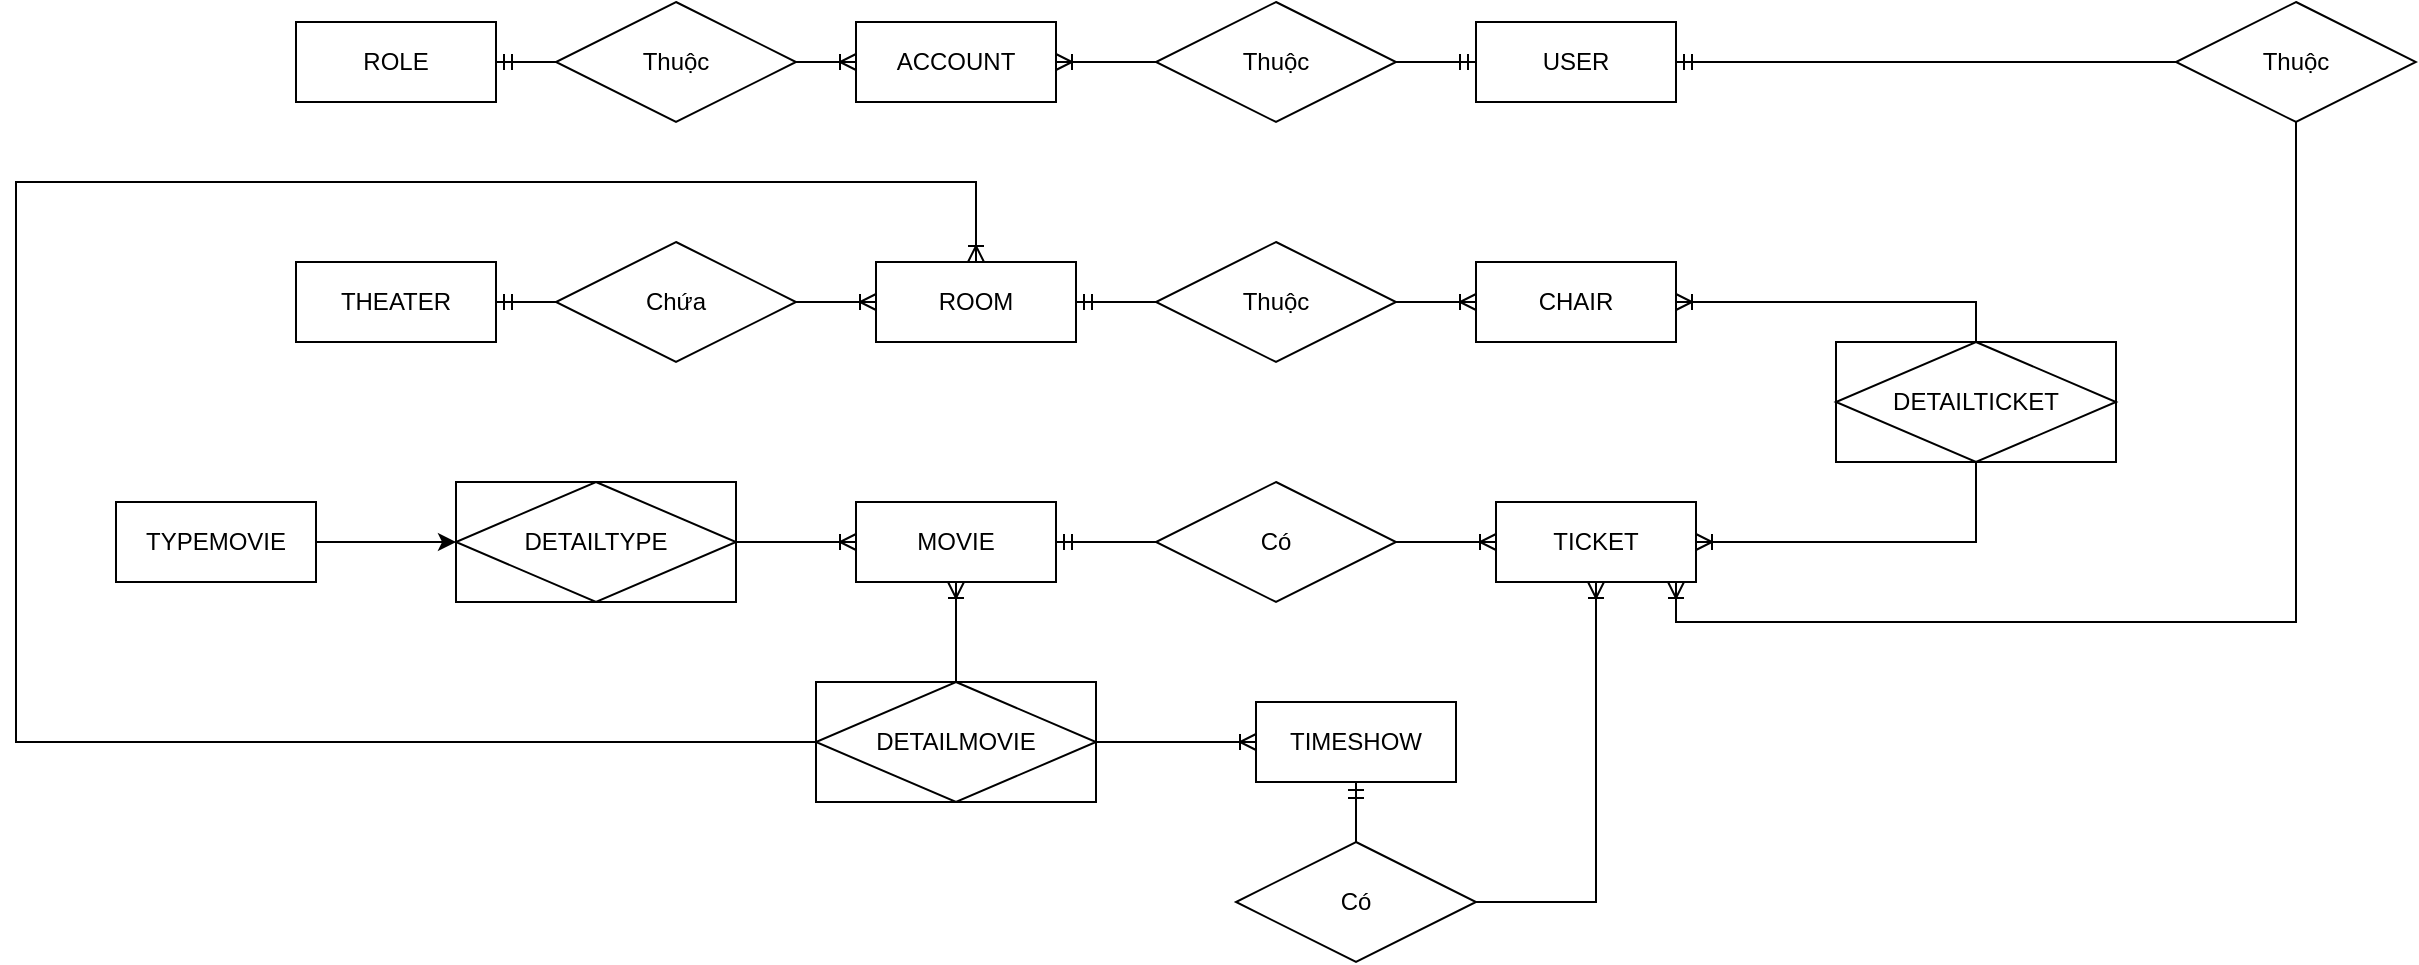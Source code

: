 <mxfile version="24.6.2" type="device">
  <diagram id="R2lEEEUBdFMjLlhIrx00" name="Page-1">
    <mxGraphModel dx="2163" dy="663" grid="1" gridSize="10" guides="1" tooltips="1" connect="1" arrows="1" fold="1" page="1" pageScale="1" pageWidth="850" pageHeight="1100" math="0" shadow="0" extFonts="Permanent Marker^https://fonts.googleapis.com/css?family=Permanent+Marker">
      <root>
        <mxCell id="0" />
        <mxCell id="1" parent="0" />
        <mxCell id="wXqkYa9CVzPAk8inAlXh-1" value="ROLE" style="whiteSpace=wrap;html=1;align=center;" vertex="1" parent="1">
          <mxGeometry x="40" y="80" width="100" height="40" as="geometry" />
        </mxCell>
        <mxCell id="wXqkYa9CVzPAk8inAlXh-2" value="ACCOUNT" style="whiteSpace=wrap;html=1;align=center;" vertex="1" parent="1">
          <mxGeometry x="320" y="80" width="100" height="40" as="geometry" />
        </mxCell>
        <mxCell id="wXqkYa9CVzPAk8inAlXh-3" value="USER" style="whiteSpace=wrap;html=1;align=center;" vertex="1" parent="1">
          <mxGeometry x="630" y="80" width="100" height="40" as="geometry" />
        </mxCell>
        <mxCell id="wXqkYa9CVzPAk8inAlXh-24" style="edgeStyle=orthogonalEdgeStyle;rounded=0;orthogonalLoop=1;jettySize=auto;html=1;entryX=0;entryY=0.5;entryDx=0;entryDy=0;endArrow=none;endFill=0;startArrow=ERmandOne;startFill=0;" edge="1" parent="1" source="wXqkYa9CVzPAk8inAlXh-4" target="wXqkYa9CVzPAk8inAlXh-14">
          <mxGeometry relative="1" as="geometry" />
        </mxCell>
        <mxCell id="wXqkYa9CVzPAk8inAlXh-4" value="THEATER" style="whiteSpace=wrap;html=1;align=center;" vertex="1" parent="1">
          <mxGeometry x="40" y="200" width="100" height="40" as="geometry" />
        </mxCell>
        <mxCell id="wXqkYa9CVzPAk8inAlXh-26" style="edgeStyle=orthogonalEdgeStyle;rounded=0;orthogonalLoop=1;jettySize=auto;html=1;entryX=0;entryY=0.5;entryDx=0;entryDy=0;endArrow=none;endFill=0;startArrow=ERmandOne;startFill=0;" edge="1" parent="1" source="wXqkYa9CVzPAk8inAlXh-5" target="wXqkYa9CVzPAk8inAlXh-15">
          <mxGeometry relative="1" as="geometry" />
        </mxCell>
        <mxCell id="wXqkYa9CVzPAk8inAlXh-5" value="ROOM" style="whiteSpace=wrap;html=1;align=center;" vertex="1" parent="1">
          <mxGeometry x="330" y="200" width="100" height="40" as="geometry" />
        </mxCell>
        <mxCell id="wXqkYa9CVzPAk8inAlXh-30" style="edgeStyle=orthogonalEdgeStyle;rounded=0;orthogonalLoop=1;jettySize=auto;html=1;entryX=0;entryY=0.5;entryDx=0;entryDy=0;endArrow=none;endFill=0;startArrow=ERmandOne;startFill=0;" edge="1" parent="1" source="wXqkYa9CVzPAk8inAlXh-6" target="wXqkYa9CVzPAk8inAlXh-17">
          <mxGeometry relative="1" as="geometry" />
        </mxCell>
        <mxCell id="wXqkYa9CVzPAk8inAlXh-6" value="MOVIE" style="whiteSpace=wrap;html=1;align=center;" vertex="1" parent="1">
          <mxGeometry x="320" y="320" width="100" height="40" as="geometry" />
        </mxCell>
        <mxCell id="wXqkYa9CVzPAk8inAlXh-7" value="TYPEMOVIE" style="whiteSpace=wrap;html=1;align=center;" vertex="1" parent="1">
          <mxGeometry x="-50" y="320" width="100" height="40" as="geometry" />
        </mxCell>
        <mxCell id="wXqkYa9CVzPAk8inAlXh-8" value="CHAIR" style="whiteSpace=wrap;html=1;align=center;" vertex="1" parent="1">
          <mxGeometry x="630" y="200" width="100" height="40" as="geometry" />
        </mxCell>
        <mxCell id="wXqkYa9CVzPAk8inAlXh-9" value="TICKET" style="whiteSpace=wrap;html=1;align=center;" vertex="1" parent="1">
          <mxGeometry x="640" y="320" width="100" height="40" as="geometry" />
        </mxCell>
        <mxCell id="wXqkYa9CVzPAk8inAlXh-10" value="DETAILTYPE" style="shape=associativeEntity;whiteSpace=wrap;html=1;align=center;" vertex="1" parent="1">
          <mxGeometry x="120" y="310" width="140" height="60" as="geometry" />
        </mxCell>
        <mxCell id="wXqkYa9CVzPAk8inAlXh-35" style="edgeStyle=orthogonalEdgeStyle;rounded=0;orthogonalLoop=1;jettySize=auto;html=1;entryX=1;entryY=0.5;entryDx=0;entryDy=0;endArrow=ERoneToMany;endFill=0;" edge="1" parent="1" source="wXqkYa9CVzPAk8inAlXh-11" target="wXqkYa9CVzPAk8inAlXh-9">
          <mxGeometry relative="1" as="geometry">
            <Array as="points">
              <mxPoint x="880" y="340" />
            </Array>
          </mxGeometry>
        </mxCell>
        <mxCell id="wXqkYa9CVzPAk8inAlXh-36" style="edgeStyle=orthogonalEdgeStyle;rounded=0;orthogonalLoop=1;jettySize=auto;html=1;endArrow=ERoneToMany;endFill=0;" edge="1" parent="1" source="wXqkYa9CVzPAk8inAlXh-11" target="wXqkYa9CVzPAk8inAlXh-8">
          <mxGeometry relative="1" as="geometry">
            <Array as="points">
              <mxPoint x="880" y="220" />
            </Array>
          </mxGeometry>
        </mxCell>
        <mxCell id="wXqkYa9CVzPAk8inAlXh-11" value="DETAILTICKET" style="shape=associativeEntity;whiteSpace=wrap;html=1;align=center;" vertex="1" parent="1">
          <mxGeometry x="810" y="240" width="140" height="60" as="geometry" />
        </mxCell>
        <mxCell id="wXqkYa9CVzPAk8inAlXh-12" value="Thuộc" style="shape=rhombus;perimeter=rhombusPerimeter;whiteSpace=wrap;html=1;align=center;" vertex="1" parent="1">
          <mxGeometry x="170" y="70" width="120" height="60" as="geometry" />
        </mxCell>
        <mxCell id="wXqkYa9CVzPAk8inAlXh-23" style="edgeStyle=orthogonalEdgeStyle;rounded=0;orthogonalLoop=1;jettySize=auto;html=1;entryX=1;entryY=0.5;entryDx=0;entryDy=0;startArrow=none;startFill=0;endArrow=ERoneToMany;endFill=0;" edge="1" parent="1" source="wXqkYa9CVzPAk8inAlXh-13" target="wXqkYa9CVzPAk8inAlXh-2">
          <mxGeometry relative="1" as="geometry" />
        </mxCell>
        <mxCell id="wXqkYa9CVzPAk8inAlXh-13" value="Thuộc" style="shape=rhombus;perimeter=rhombusPerimeter;whiteSpace=wrap;html=1;align=center;" vertex="1" parent="1">
          <mxGeometry x="470" y="70" width="120" height="60" as="geometry" />
        </mxCell>
        <mxCell id="wXqkYa9CVzPAk8inAlXh-25" style="edgeStyle=orthogonalEdgeStyle;rounded=0;orthogonalLoop=1;jettySize=auto;html=1;entryX=0;entryY=0.5;entryDx=0;entryDy=0;endArrow=ERoneToMany;endFill=0;" edge="1" parent="1" source="wXqkYa9CVzPAk8inAlXh-14" target="wXqkYa9CVzPAk8inAlXh-5">
          <mxGeometry relative="1" as="geometry" />
        </mxCell>
        <mxCell id="wXqkYa9CVzPAk8inAlXh-14" value="Chứa" style="shape=rhombus;perimeter=rhombusPerimeter;whiteSpace=wrap;html=1;align=center;" vertex="1" parent="1">
          <mxGeometry x="170" y="190" width="120" height="60" as="geometry" />
        </mxCell>
        <mxCell id="wXqkYa9CVzPAk8inAlXh-27" style="edgeStyle=orthogonalEdgeStyle;rounded=0;orthogonalLoop=1;jettySize=auto;html=1;entryX=0;entryY=0.5;entryDx=0;entryDy=0;endArrow=ERoneToMany;endFill=0;" edge="1" parent="1" source="wXqkYa9CVzPAk8inAlXh-15" target="wXqkYa9CVzPAk8inAlXh-8">
          <mxGeometry relative="1" as="geometry" />
        </mxCell>
        <mxCell id="wXqkYa9CVzPAk8inAlXh-15" value="Thuộc" style="shape=rhombus;perimeter=rhombusPerimeter;whiteSpace=wrap;html=1;align=center;" vertex="1" parent="1">
          <mxGeometry x="470" y="190" width="120" height="60" as="geometry" />
        </mxCell>
        <mxCell id="wXqkYa9CVzPAk8inAlXh-29" style="edgeStyle=orthogonalEdgeStyle;rounded=0;orthogonalLoop=1;jettySize=auto;html=1;entryX=0;entryY=0.5;entryDx=0;entryDy=0;endArrow=ERoneToMany;endFill=0;exitX=1;exitY=0.5;exitDx=0;exitDy=0;" edge="1" parent="1" source="wXqkYa9CVzPAk8inAlXh-10" target="wXqkYa9CVzPAk8inAlXh-6">
          <mxGeometry relative="1" as="geometry">
            <mxPoint x="290" y="340" as="sourcePoint" />
          </mxGeometry>
        </mxCell>
        <mxCell id="wXqkYa9CVzPAk8inAlXh-31" style="edgeStyle=orthogonalEdgeStyle;rounded=0;orthogonalLoop=1;jettySize=auto;html=1;entryX=0;entryY=0.5;entryDx=0;entryDy=0;endArrow=ERoneToMany;endFill=0;" edge="1" parent="1" source="wXqkYa9CVzPAk8inAlXh-17" target="wXqkYa9CVzPAk8inAlXh-9">
          <mxGeometry relative="1" as="geometry" />
        </mxCell>
        <mxCell id="wXqkYa9CVzPAk8inAlXh-17" value="Có" style="shape=rhombus;perimeter=rhombusPerimeter;whiteSpace=wrap;html=1;align=center;" vertex="1" parent="1">
          <mxGeometry x="470" y="310" width="120" height="60" as="geometry" />
        </mxCell>
        <mxCell id="wXqkYa9CVzPAk8inAlXh-18" value="" style="edgeStyle=entityRelationEdgeStyle;fontSize=12;html=1;endArrow=ERoneToMany;rounded=0;entryX=0;entryY=0.5;entryDx=0;entryDy=0;exitX=1;exitY=0.5;exitDx=0;exitDy=0;" edge="1" parent="1" source="wXqkYa9CVzPAk8inAlXh-12" target="wXqkYa9CVzPAk8inAlXh-2">
          <mxGeometry width="100" height="100" relative="1" as="geometry">
            <mxPoint x="370" y="300" as="sourcePoint" />
            <mxPoint x="470" y="200" as="targetPoint" />
          </mxGeometry>
        </mxCell>
        <mxCell id="wXqkYa9CVzPAk8inAlXh-19" value="" style="edgeStyle=entityRelationEdgeStyle;fontSize=12;html=1;endArrow=ERmandOne;rounded=0;entryX=1;entryY=0.5;entryDx=0;entryDy=0;exitX=0;exitY=0.5;exitDx=0;exitDy=0;" edge="1" parent="1" source="wXqkYa9CVzPAk8inAlXh-12" target="wXqkYa9CVzPAk8inAlXh-1">
          <mxGeometry width="100" height="100" relative="1" as="geometry">
            <mxPoint x="140" y="150" as="sourcePoint" />
            <mxPoint x="240" y="50" as="targetPoint" />
          </mxGeometry>
        </mxCell>
        <mxCell id="wXqkYa9CVzPAk8inAlXh-20" value="" style="edgeStyle=entityRelationEdgeStyle;fontSize=12;html=1;endArrow=ERmandOne;rounded=0;exitX=1;exitY=0.5;exitDx=0;exitDy=0;entryX=0;entryY=0.5;entryDx=0;entryDy=0;" edge="1" parent="1" source="wXqkYa9CVzPAk8inAlXh-13" target="wXqkYa9CVzPAk8inAlXh-3">
          <mxGeometry width="100" height="100" relative="1" as="geometry">
            <mxPoint x="580" y="110" as="sourcePoint" />
            <mxPoint x="680" y="10" as="targetPoint" />
          </mxGeometry>
        </mxCell>
        <mxCell id="wXqkYa9CVzPAk8inAlXh-28" style="edgeStyle=orthogonalEdgeStyle;rounded=0;orthogonalLoop=1;jettySize=auto;html=1;" edge="1" parent="1" source="wXqkYa9CVzPAk8inAlXh-7">
          <mxGeometry relative="1" as="geometry">
            <mxPoint x="120" y="340" as="targetPoint" />
          </mxGeometry>
        </mxCell>
        <mxCell id="wXqkYa9CVzPAk8inAlXh-41" style="edgeStyle=orthogonalEdgeStyle;rounded=0;orthogonalLoop=1;jettySize=auto;html=1;entryX=1;entryY=0.5;entryDx=0;entryDy=0;endArrow=ERmandOne;endFill=0;" edge="1" parent="1" source="wXqkYa9CVzPAk8inAlXh-38" target="wXqkYa9CVzPAk8inAlXh-3">
          <mxGeometry relative="1" as="geometry" />
        </mxCell>
        <mxCell id="wXqkYa9CVzPAk8inAlXh-43" style="edgeStyle=orthogonalEdgeStyle;rounded=0;orthogonalLoop=1;jettySize=auto;html=1;endArrow=ERoneToMany;endFill=0;" edge="1" parent="1" source="wXqkYa9CVzPAk8inAlXh-38">
          <mxGeometry relative="1" as="geometry">
            <mxPoint x="730" y="360" as="targetPoint" />
            <Array as="points">
              <mxPoint x="1040" y="380" />
              <mxPoint x="730" y="380" />
              <mxPoint x="730" y="360" />
            </Array>
          </mxGeometry>
        </mxCell>
        <mxCell id="wXqkYa9CVzPAk8inAlXh-38" value="Thuộc" style="shape=rhombus;perimeter=rhombusPerimeter;whiteSpace=wrap;html=1;align=center;" vertex="1" parent="1">
          <mxGeometry x="980" y="70" width="120" height="60" as="geometry" />
        </mxCell>
        <mxCell id="wXqkYa9CVzPAk8inAlXh-45" style="edgeStyle=orthogonalEdgeStyle;rounded=0;orthogonalLoop=1;jettySize=auto;html=1;entryX=0.5;entryY=1;entryDx=0;entryDy=0;endArrow=ERoneToMany;endFill=0;" edge="1" parent="1" source="wXqkYa9CVzPAk8inAlXh-44" target="wXqkYa9CVzPAk8inAlXh-6">
          <mxGeometry relative="1" as="geometry" />
        </mxCell>
        <mxCell id="wXqkYa9CVzPAk8inAlXh-46" style="edgeStyle=orthogonalEdgeStyle;rounded=0;orthogonalLoop=1;jettySize=auto;html=1;entryX=0.5;entryY=0;entryDx=0;entryDy=0;endArrow=ERoneToMany;endFill=0;" edge="1" parent="1" source="wXqkYa9CVzPAk8inAlXh-44" target="wXqkYa9CVzPAk8inAlXh-5">
          <mxGeometry relative="1" as="geometry">
            <Array as="points">
              <mxPoint x="-100" y="440" />
              <mxPoint x="-100" y="160" />
              <mxPoint x="380" y="160" />
            </Array>
          </mxGeometry>
        </mxCell>
        <mxCell id="wXqkYa9CVzPAk8inAlXh-48" style="edgeStyle=orthogonalEdgeStyle;rounded=0;orthogonalLoop=1;jettySize=auto;html=1;entryX=0;entryY=0.5;entryDx=0;entryDy=0;endArrow=ERoneToMany;endFill=0;" edge="1" parent="1" source="wXqkYa9CVzPAk8inAlXh-44" target="wXqkYa9CVzPAk8inAlXh-47">
          <mxGeometry relative="1" as="geometry" />
        </mxCell>
        <mxCell id="wXqkYa9CVzPAk8inAlXh-44" value="DETAILMOVIE" style="shape=associativeEntity;whiteSpace=wrap;html=1;align=center;" vertex="1" parent="1">
          <mxGeometry x="300" y="410" width="140" height="60" as="geometry" />
        </mxCell>
        <mxCell id="wXqkYa9CVzPAk8inAlXh-47" value="TIMESHOW" style="whiteSpace=wrap;html=1;align=center;" vertex="1" parent="1">
          <mxGeometry x="520" y="420" width="100" height="40" as="geometry" />
        </mxCell>
        <mxCell id="wXqkYa9CVzPAk8inAlXh-51" style="edgeStyle=orthogonalEdgeStyle;rounded=0;orthogonalLoop=1;jettySize=auto;html=1;entryX=0.5;entryY=1;entryDx=0;entryDy=0;endArrow=ERoneToMany;endFill=0;" edge="1" parent="1" source="wXqkYa9CVzPAk8inAlXh-50" target="wXqkYa9CVzPAk8inAlXh-9">
          <mxGeometry relative="1" as="geometry" />
        </mxCell>
        <mxCell id="wXqkYa9CVzPAk8inAlXh-52" style="edgeStyle=orthogonalEdgeStyle;rounded=0;orthogonalLoop=1;jettySize=auto;html=1;entryX=0.5;entryY=1;entryDx=0;entryDy=0;endArrow=ERmandOne;endFill=0;" edge="1" parent="1" source="wXqkYa9CVzPAk8inAlXh-50" target="wXqkYa9CVzPAk8inAlXh-47">
          <mxGeometry relative="1" as="geometry" />
        </mxCell>
        <mxCell id="wXqkYa9CVzPAk8inAlXh-50" value="Có" style="shape=rhombus;perimeter=rhombusPerimeter;whiteSpace=wrap;html=1;align=center;" vertex="1" parent="1">
          <mxGeometry x="510" y="490" width="120" height="60" as="geometry" />
        </mxCell>
      </root>
    </mxGraphModel>
  </diagram>
</mxfile>
